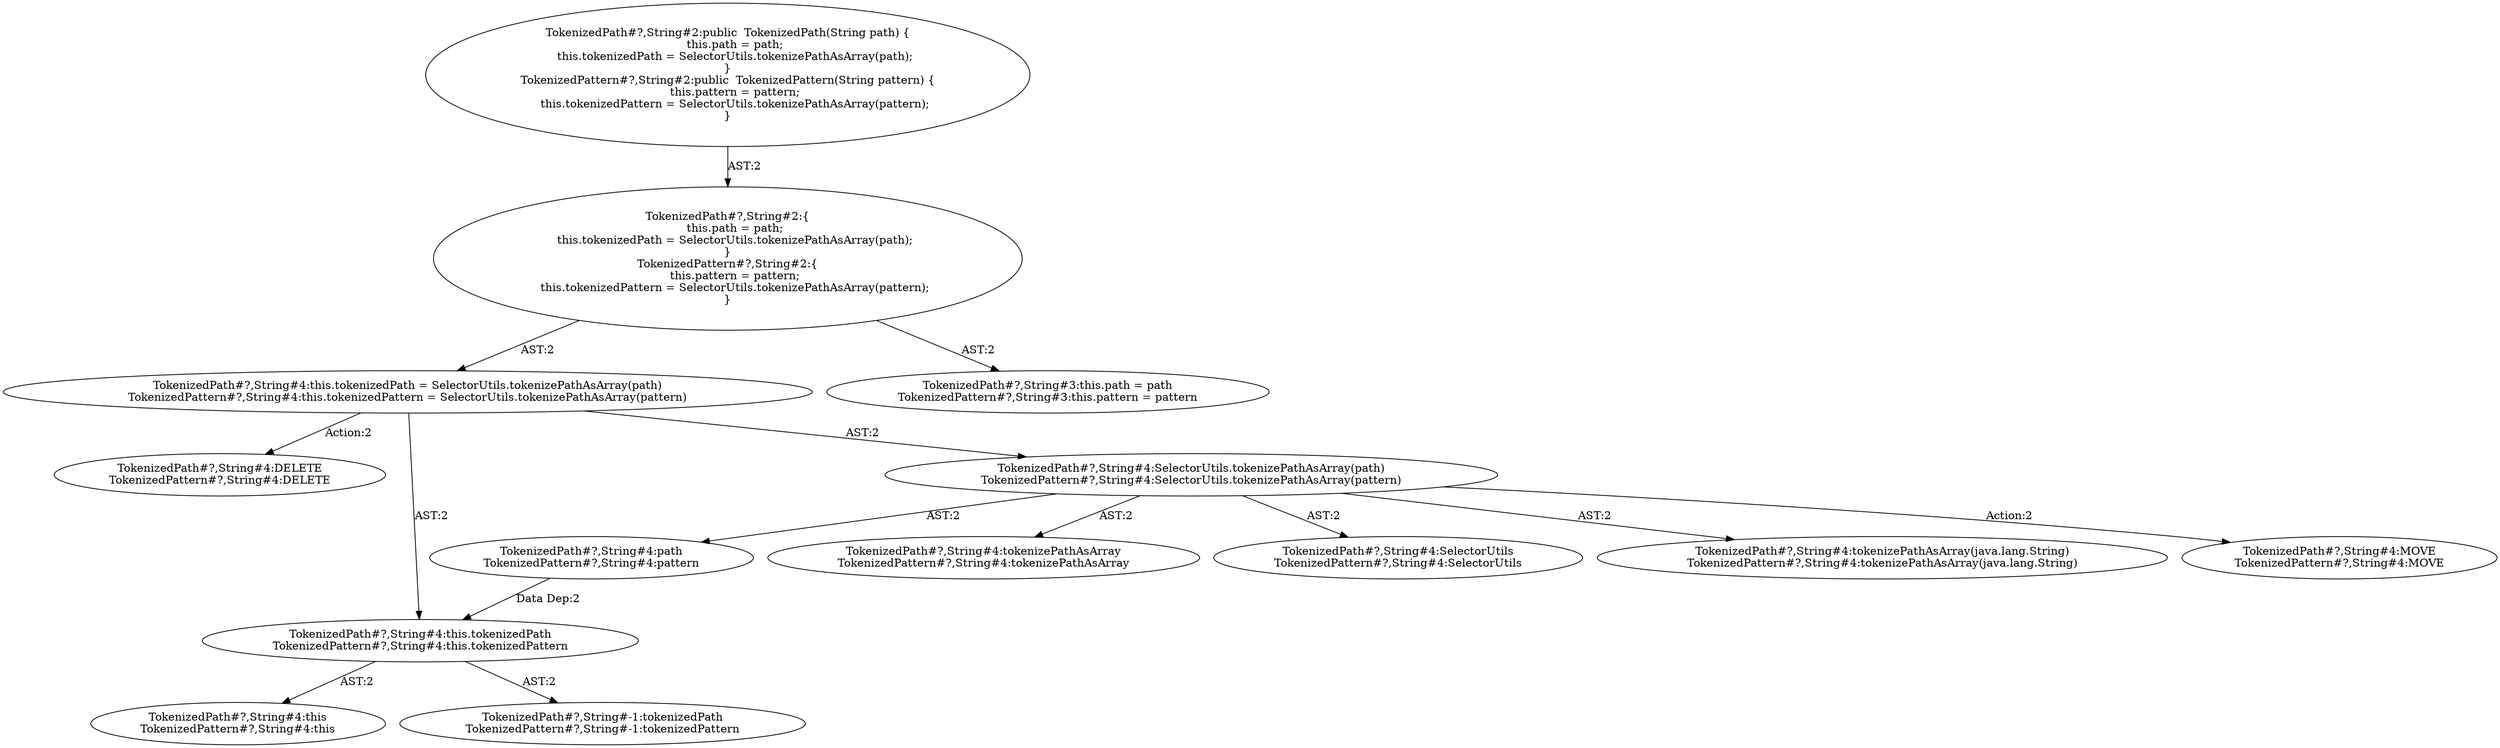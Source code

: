 digraph "Pattern" {
0 [label="TokenizedPath#?,String#4:DELETE
TokenizedPattern#?,String#4:DELETE" shape=ellipse]
1 [label="TokenizedPath#?,String#4:this.tokenizedPath = SelectorUtils.tokenizePathAsArray(path)
TokenizedPattern#?,String#4:this.tokenizedPattern = SelectorUtils.tokenizePathAsArray(pattern)" shape=ellipse]
2 [label="TokenizedPath#?,String#2:\{
    this.path = path;
    this.tokenizedPath = SelectorUtils.tokenizePathAsArray(path);
\}
TokenizedPattern#?,String#2:\{
    this.pattern = pattern;
    this.tokenizedPattern = SelectorUtils.tokenizePathAsArray(pattern);
\}" shape=ellipse]
3 [label="TokenizedPath#?,String#2:public  TokenizedPath(String path) \{
    this.path = path;
    this.tokenizedPath = SelectorUtils.tokenizePathAsArray(path);
\}
TokenizedPattern#?,String#2:public  TokenizedPattern(String pattern) \{
    this.pattern = pattern;
    this.tokenizedPattern = SelectorUtils.tokenizePathAsArray(pattern);
\}" shape=ellipse]
4 [label="TokenizedPath#?,String#3:this.path = path
TokenizedPattern#?,String#3:this.pattern = pattern" shape=ellipse]
5 [label="TokenizedPath#?,String#4:this.tokenizedPath
TokenizedPattern#?,String#4:this.tokenizedPattern" shape=ellipse]
6 [label="TokenizedPath#?,String#4:path
TokenizedPattern#?,String#4:pattern" shape=ellipse]
7 [label="TokenizedPath#?,String#4:this
TokenizedPattern#?,String#4:this" shape=ellipse]
8 [label="TokenizedPath#?,String#-1:tokenizedPath
TokenizedPattern#?,String#-1:tokenizedPattern" shape=ellipse]
9 [label="TokenizedPath#?,String#4:SelectorUtils.tokenizePathAsArray(path)
TokenizedPattern#?,String#4:SelectorUtils.tokenizePathAsArray(pattern)" shape=ellipse]
10 [label="TokenizedPath#?,String#4:tokenizePathAsArray
TokenizedPattern#?,String#4:tokenizePathAsArray" shape=ellipse]
11 [label="TokenizedPath#?,String#4:SelectorUtils
TokenizedPattern#?,String#4:SelectorUtils" shape=ellipse]
12 [label="TokenizedPath#?,String#4:tokenizePathAsArray(java.lang.String)
TokenizedPattern#?,String#4:tokenizePathAsArray(java.lang.String)" shape=ellipse]
13 [label="TokenizedPath#?,String#4:MOVE
TokenizedPattern#?,String#4:MOVE" shape=ellipse]
1 -> 0 [label="Action:2"];
1 -> 5 [label="AST:2"];
1 -> 9 [label="AST:2"];
2 -> 1 [label="AST:2"];
2 -> 4 [label="AST:2"];
3 -> 2 [label="AST:2"];
5 -> 7 [label="AST:2"];
5 -> 8 [label="AST:2"];
6 -> 5 [label="Data Dep:2"];
9 -> 6 [label="AST:2"];
9 -> 10 [label="AST:2"];
9 -> 11 [label="AST:2"];
9 -> 12 [label="AST:2"];
9 -> 13 [label="Action:2"];
}